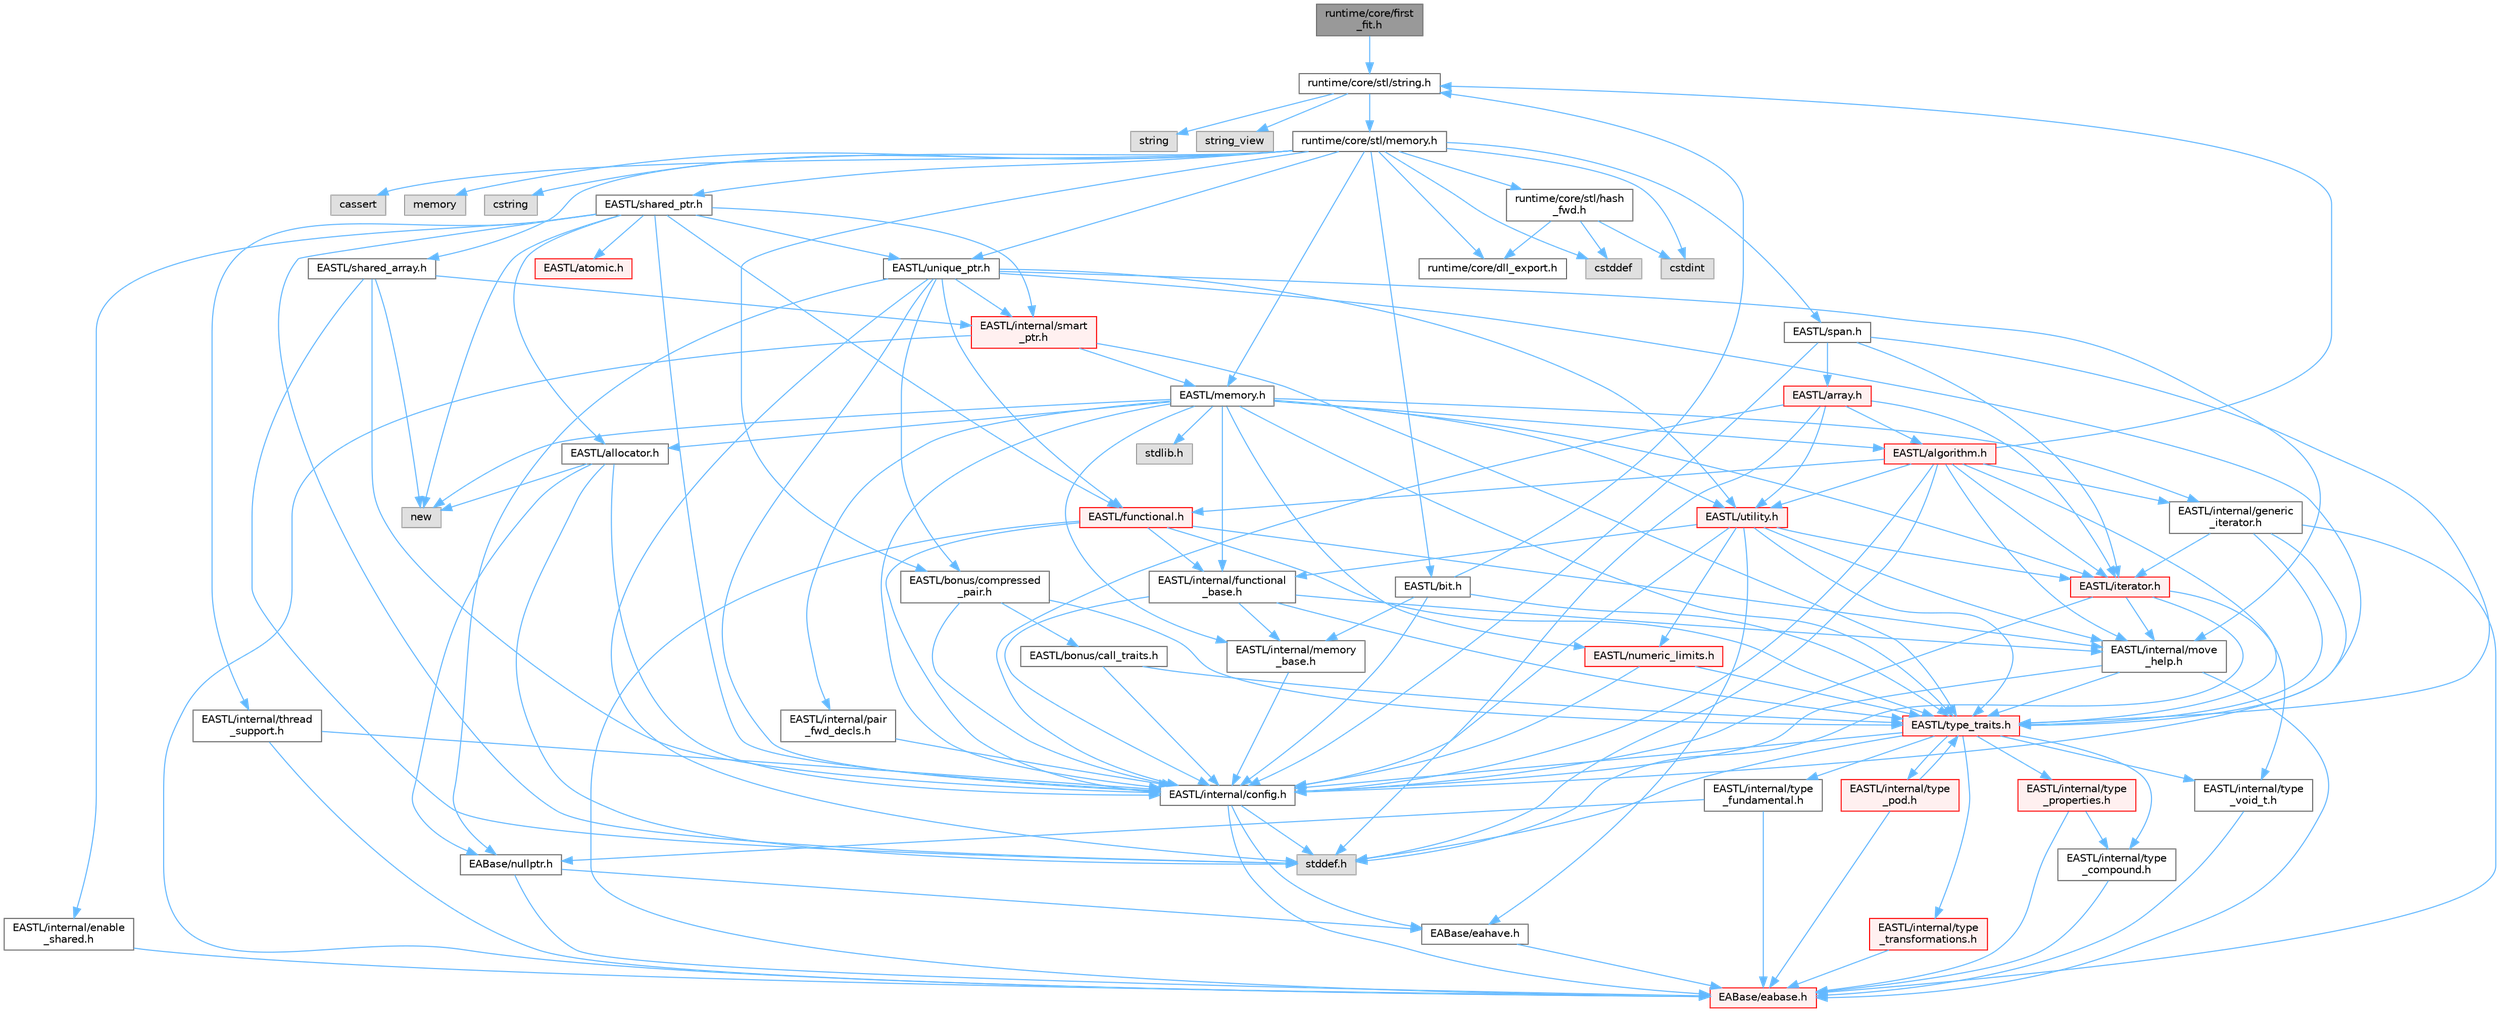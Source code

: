 digraph "runtime/core/first_fit.h"
{
 // LATEX_PDF_SIZE
  bgcolor="transparent";
  edge [fontname=Helvetica,fontsize=10,labelfontname=Helvetica,labelfontsize=10];
  node [fontname=Helvetica,fontsize=10,shape=box,height=0.2,width=0.4];
  Node1 [id="Node000001",label="runtime/core/first\l_fit.h",height=0.2,width=0.4,color="gray40", fillcolor="grey60", style="filled", fontcolor="black",tooltip=" "];
  Node1 -> Node2 [id="edge1_Node000001_Node000002",color="steelblue1",style="solid",tooltip=" "];
  Node2 [id="Node000002",label="runtime/core/stl/string.h",height=0.2,width=0.4,color="grey40", fillcolor="white", style="filled",URL="$string_8h.html",tooltip=" "];
  Node2 -> Node3 [id="edge2_Node000002_Node000003",color="steelblue1",style="solid",tooltip=" "];
  Node3 [id="Node000003",label="string",height=0.2,width=0.4,color="grey60", fillcolor="#E0E0E0", style="filled",tooltip=" "];
  Node2 -> Node4 [id="edge3_Node000002_Node000004",color="steelblue1",style="solid",tooltip=" "];
  Node4 [id="Node000004",label="string_view",height=0.2,width=0.4,color="grey60", fillcolor="#E0E0E0", style="filled",tooltip=" "];
  Node2 -> Node5 [id="edge4_Node000002_Node000005",color="steelblue1",style="solid",tooltip=" "];
  Node5 [id="Node000005",label="runtime/core/stl/memory.h",height=0.2,width=0.4,color="grey40", fillcolor="white", style="filled",URL="$core_2stl_2memory_8h.html",tooltip=" "];
  Node5 -> Node6 [id="edge5_Node000005_Node000006",color="steelblue1",style="solid",tooltip=" "];
  Node6 [id="Node000006",label="cstddef",height=0.2,width=0.4,color="grey60", fillcolor="#E0E0E0", style="filled",tooltip=" "];
  Node5 -> Node7 [id="edge6_Node000005_Node000007",color="steelblue1",style="solid",tooltip=" "];
  Node7 [id="Node000007",label="cstdint",height=0.2,width=0.4,color="grey60", fillcolor="#E0E0E0", style="filled",tooltip=" "];
  Node5 -> Node8 [id="edge7_Node000005_Node000008",color="steelblue1",style="solid",tooltip=" "];
  Node8 [id="Node000008",label="cassert",height=0.2,width=0.4,color="grey60", fillcolor="#E0E0E0", style="filled",tooltip=" "];
  Node5 -> Node9 [id="edge8_Node000005_Node000009",color="steelblue1",style="solid",tooltip=" "];
  Node9 [id="Node000009",label="memory",height=0.2,width=0.4,color="grey60", fillcolor="#E0E0E0", style="filled",tooltip=" "];
  Node5 -> Node10 [id="edge9_Node000005_Node000010",color="steelblue1",style="solid",tooltip=" "];
  Node10 [id="Node000010",label="cstring",height=0.2,width=0.4,color="grey60", fillcolor="#E0E0E0", style="filled",tooltip=" "];
  Node5 -> Node11 [id="edge10_Node000005_Node000011",color="steelblue1",style="solid",tooltip=" "];
  Node11 [id="Node000011",label="EASTL/bit.h",height=0.2,width=0.4,color="grey40", fillcolor="white", style="filled",URL="$bit_8h.html",tooltip=" "];
  Node11 -> Node12 [id="edge11_Node000011_Node000012",color="steelblue1",style="solid",tooltip=" "];
  Node12 [id="Node000012",label="EASTL/internal/config.h",height=0.2,width=0.4,color="grey40", fillcolor="white", style="filled",URL="$config_8h.html",tooltip=" "];
  Node12 -> Node13 [id="edge12_Node000012_Node000013",color="steelblue1",style="solid",tooltip=" "];
  Node13 [id="Node000013",label="EABase/eabase.h",height=0.2,width=0.4,color="red", fillcolor="#FFF0F0", style="filled",URL="$eabase_8h.html",tooltip=" "];
  Node12 -> Node19 [id="edge13_Node000012_Node000019",color="steelblue1",style="solid",tooltip=" "];
  Node19 [id="Node000019",label="EABase/eahave.h",height=0.2,width=0.4,color="grey40", fillcolor="white", style="filled",URL="$eahave_8h.html",tooltip=" "];
  Node19 -> Node13 [id="edge14_Node000019_Node000013",color="steelblue1",style="solid",tooltip=" "];
  Node12 -> Node20 [id="edge15_Node000012_Node000020",color="steelblue1",style="solid",tooltip=" "];
  Node20 [id="Node000020",label="stddef.h",height=0.2,width=0.4,color="grey60", fillcolor="#E0E0E0", style="filled",tooltip=" "];
  Node11 -> Node21 [id="edge16_Node000011_Node000021",color="steelblue1",style="solid",tooltip=" "];
  Node21 [id="Node000021",label="EASTL/internal/memory\l_base.h",height=0.2,width=0.4,color="grey40", fillcolor="white", style="filled",URL="$memory__base_8h.html",tooltip=" "];
  Node21 -> Node12 [id="edge17_Node000021_Node000012",color="steelblue1",style="solid",tooltip=" "];
  Node11 -> Node22 [id="edge18_Node000011_Node000022",color="steelblue1",style="solid",tooltip=" "];
  Node22 [id="Node000022",label="EASTL/type_traits.h",height=0.2,width=0.4,color="red", fillcolor="#FFF0F0", style="filled",URL="$_e_a_s_t_l_2include_2_e_a_s_t_l_2type__traits_8h.html",tooltip=" "];
  Node22 -> Node12 [id="edge19_Node000022_Node000012",color="steelblue1",style="solid",tooltip=" "];
  Node22 -> Node20 [id="edge20_Node000022_Node000020",color="steelblue1",style="solid",tooltip=" "];
  Node22 -> Node23 [id="edge21_Node000022_Node000023",color="steelblue1",style="solid",tooltip=" "];
  Node23 [id="Node000023",label="EASTL/internal/type\l_fundamental.h",height=0.2,width=0.4,color="grey40", fillcolor="white", style="filled",URL="$type__fundamental_8h.html",tooltip=" "];
  Node23 -> Node13 [id="edge22_Node000023_Node000013",color="steelblue1",style="solid",tooltip=" "];
  Node23 -> Node24 [id="edge23_Node000023_Node000024",color="steelblue1",style="solid",tooltip=" "];
  Node24 [id="Node000024",label="EABase/nullptr.h",height=0.2,width=0.4,color="grey40", fillcolor="white", style="filled",URL="$nullptr_8h.html",tooltip=" "];
  Node24 -> Node13 [id="edge24_Node000024_Node000013",color="steelblue1",style="solid",tooltip=" "];
  Node24 -> Node19 [id="edge25_Node000024_Node000019",color="steelblue1",style="solid",tooltip=" "];
  Node22 -> Node25 [id="edge26_Node000022_Node000025",color="steelblue1",style="solid",tooltip=" "];
  Node25 [id="Node000025",label="EASTL/internal/type\l_transformations.h",height=0.2,width=0.4,color="red", fillcolor="#FFF0F0", style="filled",URL="$type__transformations_8h.html",tooltip=" "];
  Node25 -> Node13 [id="edge27_Node000025_Node000013",color="steelblue1",style="solid",tooltip=" "];
  Node22 -> Node27 [id="edge28_Node000022_Node000027",color="steelblue1",style="solid",tooltip=" "];
  Node27 [id="Node000027",label="EASTL/internal/type\l_void_t.h",height=0.2,width=0.4,color="grey40", fillcolor="white", style="filled",URL="$type__void__t_8h.html",tooltip=" "];
  Node27 -> Node13 [id="edge29_Node000027_Node000013",color="steelblue1",style="solid",tooltip=" "];
  Node22 -> Node28 [id="edge30_Node000022_Node000028",color="steelblue1",style="solid",tooltip=" "];
  Node28 [id="Node000028",label="EASTL/internal/type\l_properties.h",height=0.2,width=0.4,color="red", fillcolor="#FFF0F0", style="filled",URL="$type__properties_8h.html",tooltip=" "];
  Node28 -> Node13 [id="edge31_Node000028_Node000013",color="steelblue1",style="solid",tooltip=" "];
  Node28 -> Node29 [id="edge32_Node000028_Node000029",color="steelblue1",style="solid",tooltip=" "];
  Node29 [id="Node000029",label="EASTL/internal/type\l_compound.h",height=0.2,width=0.4,color="grey40", fillcolor="white", style="filled",URL="$type__compound_8h.html",tooltip=" "];
  Node29 -> Node13 [id="edge33_Node000029_Node000013",color="steelblue1",style="solid",tooltip=" "];
  Node22 -> Node29 [id="edge34_Node000022_Node000029",color="steelblue1",style="solid",tooltip=" "];
  Node22 -> Node30 [id="edge35_Node000022_Node000030",color="steelblue1",style="solid",tooltip=" "];
  Node30 [id="Node000030",label="EASTL/internal/type\l_pod.h",height=0.2,width=0.4,color="red", fillcolor="#FFF0F0", style="filled",URL="$type__pod_8h.html",tooltip=" "];
  Node30 -> Node13 [id="edge36_Node000030_Node000013",color="steelblue1",style="solid",tooltip=" "];
  Node30 -> Node22 [id="edge37_Node000030_Node000022",color="steelblue1",style="solid",tooltip=" "];
  Node11 -> Node2 [id="edge38_Node000011_Node000002",color="steelblue1",style="solid",tooltip=" "];
  Node5 -> Node32 [id="edge39_Node000005_Node000032",color="steelblue1",style="solid",tooltip=" "];
  Node32 [id="Node000032",label="EASTL/memory.h",height=0.2,width=0.4,color="grey40", fillcolor="white", style="filled",URL="$_e_a_s_t_l_2include_2_e_a_s_t_l_2memory_8h.html",tooltip=" "];
  Node32 -> Node12 [id="edge40_Node000032_Node000012",color="steelblue1",style="solid",tooltip=" "];
  Node32 -> Node21 [id="edge41_Node000032_Node000021",color="steelblue1",style="solid",tooltip=" "];
  Node32 -> Node33 [id="edge42_Node000032_Node000033",color="steelblue1",style="solid",tooltip=" "];
  Node33 [id="Node000033",label="EASTL/internal/generic\l_iterator.h",height=0.2,width=0.4,color="grey40", fillcolor="white", style="filled",URL="$generic__iterator_8h.html",tooltip=" "];
  Node33 -> Node13 [id="edge43_Node000033_Node000013",color="steelblue1",style="solid",tooltip=" "];
  Node33 -> Node12 [id="edge44_Node000033_Node000012",color="steelblue1",style="solid",tooltip=" "];
  Node33 -> Node34 [id="edge45_Node000033_Node000034",color="steelblue1",style="solid",tooltip=" "];
  Node34 [id="Node000034",label="EASTL/iterator.h",height=0.2,width=0.4,color="red", fillcolor="#FFF0F0", style="filled",URL="$_e_a_s_t_l_2include_2_e_a_s_t_l_2iterator_8h.html",tooltip=" "];
  Node34 -> Node12 [id="edge46_Node000034_Node000012",color="steelblue1",style="solid",tooltip=" "];
  Node34 -> Node35 [id="edge47_Node000034_Node000035",color="steelblue1",style="solid",tooltip=" "];
  Node35 [id="Node000035",label="EASTL/internal/move\l_help.h",height=0.2,width=0.4,color="grey40", fillcolor="white", style="filled",URL="$move__help_8h.html",tooltip=" "];
  Node35 -> Node13 [id="edge48_Node000035_Node000013",color="steelblue1",style="solid",tooltip=" "];
  Node35 -> Node12 [id="edge49_Node000035_Node000012",color="steelblue1",style="solid",tooltip=" "];
  Node35 -> Node22 [id="edge50_Node000035_Node000022",color="steelblue1",style="solid",tooltip=" "];
  Node34 -> Node27 [id="edge51_Node000034_Node000027",color="steelblue1",style="solid",tooltip=" "];
  Node34 -> Node20 [id="edge52_Node000034_Node000020",color="steelblue1",style="solid",tooltip=" "];
  Node33 -> Node22 [id="edge53_Node000033_Node000022",color="steelblue1",style="solid",tooltip=" "];
  Node32 -> Node37 [id="edge54_Node000032_Node000037",color="steelblue1",style="solid",tooltip=" "];
  Node37 [id="Node000037",label="EASTL/internal/pair\l_fwd_decls.h",height=0.2,width=0.4,color="grey40", fillcolor="white", style="filled",URL="$pair__fwd__decls_8h.html",tooltip=" "];
  Node37 -> Node12 [id="edge55_Node000037_Node000012",color="steelblue1",style="solid",tooltip=" "];
  Node32 -> Node38 [id="edge56_Node000032_Node000038",color="steelblue1",style="solid",tooltip=" "];
  Node38 [id="Node000038",label="EASTL/internal/functional\l_base.h",height=0.2,width=0.4,color="grey40", fillcolor="white", style="filled",URL="$functional__base_8h.html",tooltip=" "];
  Node38 -> Node12 [id="edge57_Node000038_Node000012",color="steelblue1",style="solid",tooltip=" "];
  Node38 -> Node21 [id="edge58_Node000038_Node000021",color="steelblue1",style="solid",tooltip=" "];
  Node38 -> Node35 [id="edge59_Node000038_Node000035",color="steelblue1",style="solid",tooltip=" "];
  Node38 -> Node22 [id="edge60_Node000038_Node000022",color="steelblue1",style="solid",tooltip=" "];
  Node32 -> Node39 [id="edge61_Node000032_Node000039",color="steelblue1",style="solid",tooltip=" "];
  Node39 [id="Node000039",label="EASTL/algorithm.h",height=0.2,width=0.4,color="red", fillcolor="#FFF0F0", style="filled",URL="$_e_a_s_t_l_2include_2_e_a_s_t_l_2algorithm_8h.html",tooltip=" "];
  Node39 -> Node12 [id="edge62_Node000039_Node000012",color="steelblue1",style="solid",tooltip=" "];
  Node39 -> Node22 [id="edge63_Node000039_Node000022",color="steelblue1",style="solid",tooltip=" "];
  Node39 -> Node35 [id="edge64_Node000039_Node000035",color="steelblue1",style="solid",tooltip=" "];
  Node39 -> Node34 [id="edge65_Node000039_Node000034",color="steelblue1",style="solid",tooltip=" "];
  Node39 -> Node42 [id="edge66_Node000039_Node000042",color="steelblue1",style="solid",tooltip=" "];
  Node42 [id="Node000042",label="EASTL/functional.h",height=0.2,width=0.4,color="red", fillcolor="#FFF0F0", style="filled",URL="$_e_a_s_t_l_2include_2_e_a_s_t_l_2functional_8h.html",tooltip=" "];
  Node42 -> Node13 [id="edge67_Node000042_Node000013",color="steelblue1",style="solid",tooltip=" "];
  Node42 -> Node12 [id="edge68_Node000042_Node000012",color="steelblue1",style="solid",tooltip=" "];
  Node42 -> Node35 [id="edge69_Node000042_Node000035",color="steelblue1",style="solid",tooltip=" "];
  Node42 -> Node22 [id="edge70_Node000042_Node000022",color="steelblue1",style="solid",tooltip=" "];
  Node42 -> Node38 [id="edge71_Node000042_Node000038",color="steelblue1",style="solid",tooltip=" "];
  Node39 -> Node49 [id="edge72_Node000039_Node000049",color="steelblue1",style="solid",tooltip=" "];
  Node49 [id="Node000049",label="EASTL/utility.h",height=0.2,width=0.4,color="red", fillcolor="#FFF0F0", style="filled",URL="$_e_a_s_t_l_2include_2_e_a_s_t_l_2utility_8h.html",tooltip=" "];
  Node49 -> Node12 [id="edge73_Node000049_Node000012",color="steelblue1",style="solid",tooltip=" "];
  Node49 -> Node22 [id="edge74_Node000049_Node000022",color="steelblue1",style="solid",tooltip=" "];
  Node49 -> Node34 [id="edge75_Node000049_Node000034",color="steelblue1",style="solid",tooltip=" "];
  Node49 -> Node50 [id="edge76_Node000049_Node000050",color="steelblue1",style="solid",tooltip=" "];
  Node50 [id="Node000050",label="EASTL/numeric_limits.h",height=0.2,width=0.4,color="red", fillcolor="#FFF0F0", style="filled",URL="$numeric__limits_8h.html",tooltip=" "];
  Node50 -> Node12 [id="edge77_Node000050_Node000012",color="steelblue1",style="solid",tooltip=" "];
  Node50 -> Node22 [id="edge78_Node000050_Node000022",color="steelblue1",style="solid",tooltip=" "];
  Node49 -> Node38 [id="edge79_Node000049_Node000038",color="steelblue1",style="solid",tooltip=" "];
  Node49 -> Node35 [id="edge80_Node000049_Node000035",color="steelblue1",style="solid",tooltip=" "];
  Node49 -> Node19 [id="edge81_Node000049_Node000019",color="steelblue1",style="solid",tooltip=" "];
  Node39 -> Node33 [id="edge82_Node000039_Node000033",color="steelblue1",style="solid",tooltip=" "];
  Node39 -> Node20 [id="edge83_Node000039_Node000020",color="steelblue1",style="solid",tooltip=" "];
  Node39 -> Node2 [id="edge84_Node000039_Node000002",color="steelblue1",style="solid",tooltip=" "];
  Node32 -> Node22 [id="edge85_Node000032_Node000022",color="steelblue1",style="solid",tooltip=" "];
  Node32 -> Node46 [id="edge86_Node000032_Node000046",color="steelblue1",style="solid",tooltip=" "];
  Node46 [id="Node000046",label="EASTL/allocator.h",height=0.2,width=0.4,color="grey40", fillcolor="white", style="filled",URL="$allocator_8h.html",tooltip=" "];
  Node46 -> Node12 [id="edge87_Node000046_Node000012",color="steelblue1",style="solid",tooltip=" "];
  Node46 -> Node24 [id="edge88_Node000046_Node000024",color="steelblue1",style="solid",tooltip=" "];
  Node46 -> Node20 [id="edge89_Node000046_Node000020",color="steelblue1",style="solid",tooltip=" "];
  Node46 -> Node47 [id="edge90_Node000046_Node000047",color="steelblue1",style="solid",tooltip=" "];
  Node47 [id="Node000047",label="new",height=0.2,width=0.4,color="grey60", fillcolor="#E0E0E0", style="filled",tooltip=" "];
  Node32 -> Node34 [id="edge91_Node000032_Node000034",color="steelblue1",style="solid",tooltip=" "];
  Node32 -> Node49 [id="edge92_Node000032_Node000049",color="steelblue1",style="solid",tooltip=" "];
  Node32 -> Node50 [id="edge93_Node000032_Node000050",color="steelblue1",style="solid",tooltip=" "];
  Node32 -> Node59 [id="edge94_Node000032_Node000059",color="steelblue1",style="solid",tooltip=" "];
  Node59 [id="Node000059",label="stdlib.h",height=0.2,width=0.4,color="grey60", fillcolor="#E0E0E0", style="filled",tooltip=" "];
  Node32 -> Node47 [id="edge95_Node000032_Node000047",color="steelblue1",style="solid",tooltip=" "];
  Node5 -> Node60 [id="edge96_Node000005_Node000060",color="steelblue1",style="solid",tooltip=" "];
  Node60 [id="Node000060",label="EASTL/shared_array.h",height=0.2,width=0.4,color="grey40", fillcolor="white", style="filled",URL="$shared__array_8h.html",tooltip=" "];
  Node60 -> Node12 [id="edge97_Node000060_Node000012",color="steelblue1",style="solid",tooltip=" "];
  Node60 -> Node61 [id="edge98_Node000060_Node000061",color="steelblue1",style="solid",tooltip=" "];
  Node61 [id="Node000061",label="EASTL/internal/smart\l_ptr.h",height=0.2,width=0.4,color="red", fillcolor="#FFF0F0", style="filled",URL="$smart__ptr_8h.html",tooltip=" "];
  Node61 -> Node13 [id="edge99_Node000061_Node000013",color="steelblue1",style="solid",tooltip=" "];
  Node61 -> Node32 [id="edge100_Node000061_Node000032",color="steelblue1",style="solid",tooltip=" "];
  Node61 -> Node22 [id="edge101_Node000061_Node000022",color="steelblue1",style="solid",tooltip=" "];
  Node60 -> Node47 [id="edge102_Node000060_Node000047",color="steelblue1",style="solid",tooltip=" "];
  Node60 -> Node20 [id="edge103_Node000060_Node000020",color="steelblue1",style="solid",tooltip=" "];
  Node5 -> Node63 [id="edge104_Node000005_Node000063",color="steelblue1",style="solid",tooltip=" "];
  Node63 [id="Node000063",label="EASTL/unique_ptr.h",height=0.2,width=0.4,color="grey40", fillcolor="white", style="filled",URL="$unique__ptr_8h.html",tooltip=" "];
  Node63 -> Node24 [id="edge105_Node000063_Node000024",color="steelblue1",style="solid",tooltip=" "];
  Node63 -> Node64 [id="edge106_Node000063_Node000064",color="steelblue1",style="solid",tooltip=" "];
  Node64 [id="Node000064",label="EASTL/bonus/compressed\l_pair.h",height=0.2,width=0.4,color="grey40", fillcolor="white", style="filled",URL="$compressed__pair_8h.html",tooltip=" "];
  Node64 -> Node12 [id="edge107_Node000064_Node000012",color="steelblue1",style="solid",tooltip=" "];
  Node64 -> Node22 [id="edge108_Node000064_Node000022",color="steelblue1",style="solid",tooltip=" "];
  Node64 -> Node65 [id="edge109_Node000064_Node000065",color="steelblue1",style="solid",tooltip=" "];
  Node65 [id="Node000065",label="EASTL/bonus/call_traits.h",height=0.2,width=0.4,color="grey40", fillcolor="white", style="filled",URL="$call__traits_8h.html",tooltip=" "];
  Node65 -> Node12 [id="edge110_Node000065_Node000012",color="steelblue1",style="solid",tooltip=" "];
  Node65 -> Node22 [id="edge111_Node000065_Node000022",color="steelblue1",style="solid",tooltip=" "];
  Node63 -> Node42 [id="edge112_Node000063_Node000042",color="steelblue1",style="solid",tooltip=" "];
  Node63 -> Node12 [id="edge113_Node000063_Node000012",color="steelblue1",style="solid",tooltip=" "];
  Node63 -> Node35 [id="edge114_Node000063_Node000035",color="steelblue1",style="solid",tooltip=" "];
  Node63 -> Node61 [id="edge115_Node000063_Node000061",color="steelblue1",style="solid",tooltip=" "];
  Node63 -> Node22 [id="edge116_Node000063_Node000022",color="steelblue1",style="solid",tooltip=" "];
  Node63 -> Node49 [id="edge117_Node000063_Node000049",color="steelblue1",style="solid",tooltip=" "];
  Node63 -> Node20 [id="edge118_Node000063_Node000020",color="steelblue1",style="solid",tooltip=" "];
  Node5 -> Node66 [id="edge119_Node000005_Node000066",color="steelblue1",style="solid",tooltip=" "];
  Node66 [id="Node000066",label="EASTL/shared_ptr.h",height=0.2,width=0.4,color="grey40", fillcolor="white", style="filled",URL="$shared__ptr_8h.html",tooltip=" "];
  Node66 -> Node12 [id="edge120_Node000066_Node000012",color="steelblue1",style="solid",tooltip=" "];
  Node66 -> Node61 [id="edge121_Node000066_Node000061",color="steelblue1",style="solid",tooltip=" "];
  Node66 -> Node67 [id="edge122_Node000066_Node000067",color="steelblue1",style="solid",tooltip=" "];
  Node67 [id="Node000067",label="EASTL/internal/thread\l_support.h",height=0.2,width=0.4,color="grey40", fillcolor="white", style="filled",URL="$thread__support_8h.html",tooltip=" "];
  Node67 -> Node13 [id="edge123_Node000067_Node000013",color="steelblue1",style="solid",tooltip=" "];
  Node67 -> Node12 [id="edge124_Node000067_Node000012",color="steelblue1",style="solid",tooltip=" "];
  Node66 -> Node63 [id="edge125_Node000066_Node000063",color="steelblue1",style="solid",tooltip=" "];
  Node66 -> Node42 [id="edge126_Node000066_Node000042",color="steelblue1",style="solid",tooltip=" "];
  Node66 -> Node46 [id="edge127_Node000066_Node000046",color="steelblue1",style="solid",tooltip=" "];
  Node66 -> Node68 [id="edge128_Node000066_Node000068",color="steelblue1",style="solid",tooltip=" "];
  Node68 [id="Node000068",label="EASTL/atomic.h",height=0.2,width=0.4,color="red", fillcolor="#FFF0F0", style="filled",URL="$_e_a_s_t_l_2include_2_e_a_s_t_l_2atomic_8h.html",tooltip=" "];
  Node66 -> Node47 [id="edge129_Node000066_Node000047",color="steelblue1",style="solid",tooltip=" "];
  Node66 -> Node20 [id="edge130_Node000066_Node000020",color="steelblue1",style="solid",tooltip=" "];
  Node66 -> Node145 [id="edge131_Node000066_Node000145",color="steelblue1",style="solid",tooltip=" "];
  Node145 [id="Node000145",label="EASTL/internal/enable\l_shared.h",height=0.2,width=0.4,color="grey40", fillcolor="white", style="filled",URL="$enable__shared_8h.html",tooltip=" "];
  Node145 -> Node13 [id="edge132_Node000145_Node000013",color="steelblue1",style="solid",tooltip=" "];
  Node5 -> Node146 [id="edge133_Node000005_Node000146",color="steelblue1",style="solid",tooltip=" "];
  Node146 [id="Node000146",label="EASTL/span.h",height=0.2,width=0.4,color="grey40", fillcolor="white", style="filled",URL="$span_8h.html",tooltip=" "];
  Node146 -> Node12 [id="edge134_Node000146_Node000012",color="steelblue1",style="solid",tooltip=" "];
  Node146 -> Node22 [id="edge135_Node000146_Node000022",color="steelblue1",style="solid",tooltip=" "];
  Node146 -> Node34 [id="edge136_Node000146_Node000034",color="steelblue1",style="solid",tooltip=" "];
  Node146 -> Node147 [id="edge137_Node000146_Node000147",color="steelblue1",style="solid",tooltip=" "];
  Node147 [id="Node000147",label="EASTL/array.h",height=0.2,width=0.4,color="red", fillcolor="#FFF0F0", style="filled",URL="$array_8h.html",tooltip=" "];
  Node147 -> Node12 [id="edge138_Node000147_Node000012",color="steelblue1",style="solid",tooltip=" "];
  Node147 -> Node34 [id="edge139_Node000147_Node000034",color="steelblue1",style="solid",tooltip=" "];
  Node147 -> Node39 [id="edge140_Node000147_Node000039",color="steelblue1",style="solid",tooltip=" "];
  Node147 -> Node49 [id="edge141_Node000147_Node000049",color="steelblue1",style="solid",tooltip=" "];
  Node147 -> Node20 [id="edge142_Node000147_Node000020",color="steelblue1",style="solid",tooltip=" "];
  Node5 -> Node64 [id="edge143_Node000005_Node000064",color="steelblue1",style="solid",tooltip=" "];
  Node5 -> Node149 [id="edge144_Node000005_Node000149",color="steelblue1",style="solid",tooltip=" "];
  Node149 [id="Node000149",label="runtime/core/dll_export.h",height=0.2,width=0.4,color="grey40", fillcolor="white", style="filled",URL="$dll__export_8h.html",tooltip=" "];
  Node5 -> Node150 [id="edge145_Node000005_Node000150",color="steelblue1",style="solid",tooltip=" "];
  Node150 [id="Node000150",label="runtime/core/stl/hash\l_fwd.h",height=0.2,width=0.4,color="grey40", fillcolor="white", style="filled",URL="$hash__fwd_8h.html",tooltip=" "];
  Node150 -> Node6 [id="edge146_Node000150_Node000006",color="steelblue1",style="solid",tooltip=" "];
  Node150 -> Node7 [id="edge147_Node000150_Node000007",color="steelblue1",style="solid",tooltip=" "];
  Node150 -> Node149 [id="edge148_Node000150_Node000149",color="steelblue1",style="solid",tooltip=" "];
}
